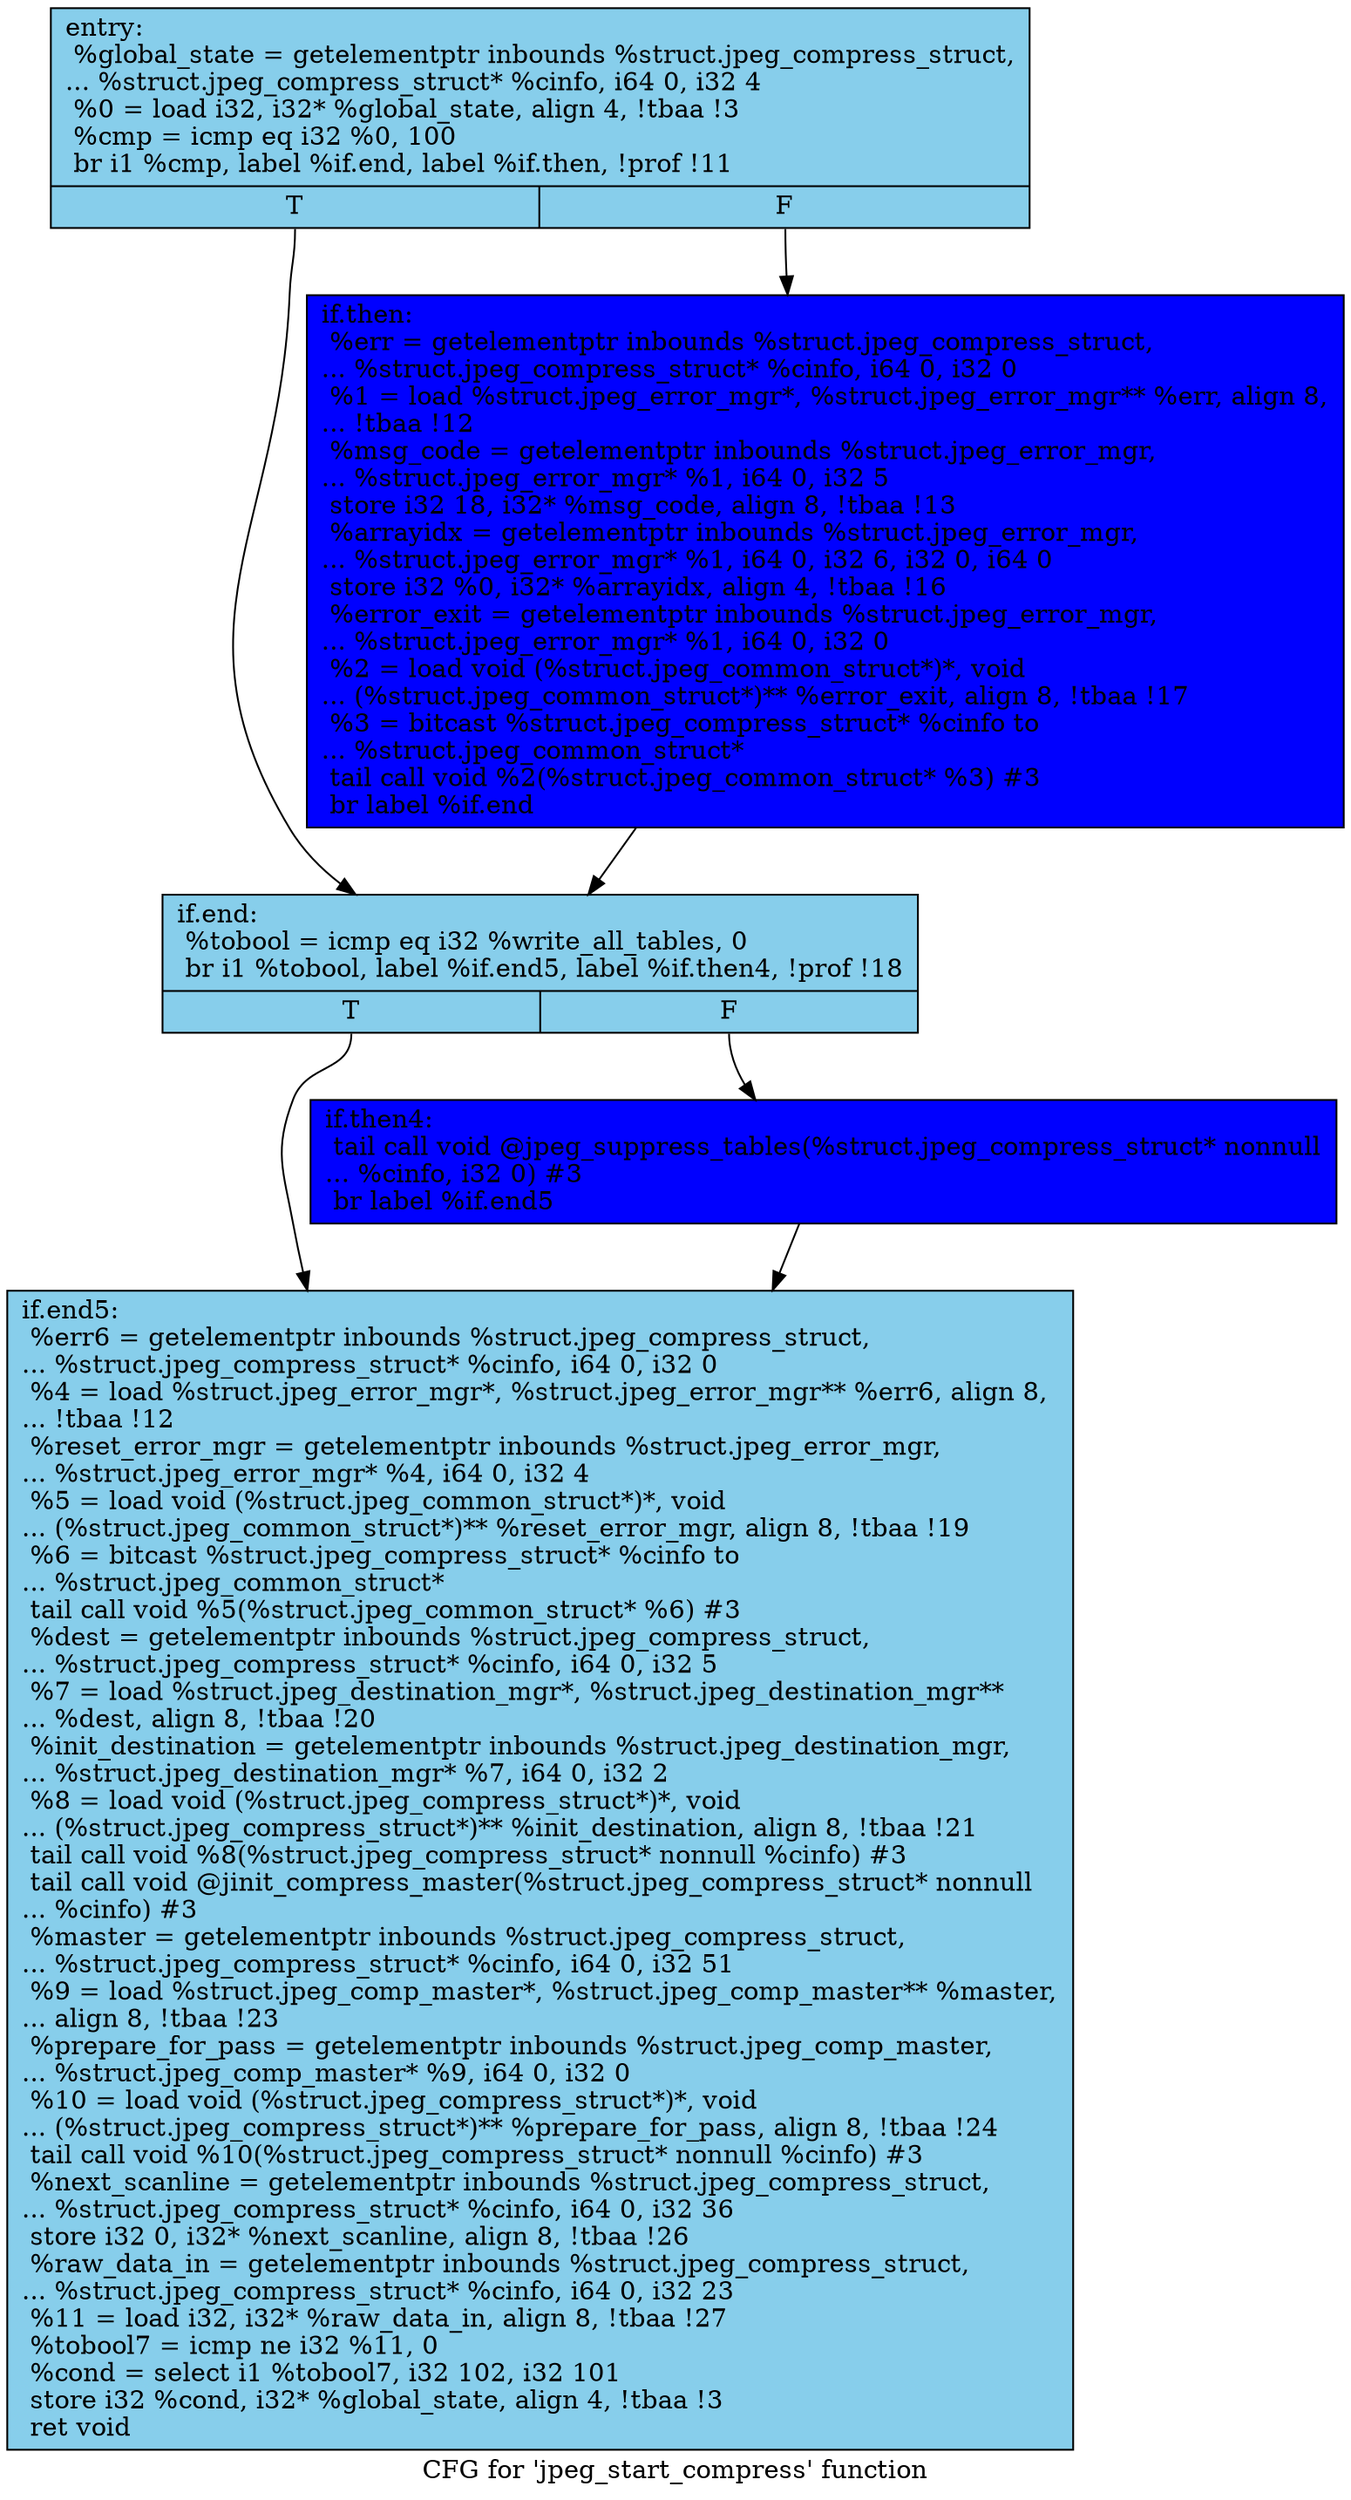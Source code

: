 digraph "CFG for 'jpeg_start_compress' function" {
	label="CFG for 'jpeg_start_compress' function";

	Node0x531c5f0 [shape=record, style = filled, fillcolor = skyblue, label="{entry:\l  %global_state = getelementptr inbounds %struct.jpeg_compress_struct,\l... %struct.jpeg_compress_struct* %cinfo, i64 0, i32 4\l  %0 = load i32, i32* %global_state, align 4, !tbaa !3\l  %cmp = icmp eq i32 %0, 100\l  br i1 %cmp, label %if.end, label %if.then, !prof !11\l|{<s0>T|<s1>F}}"];
	Node0x531c5f0:s0 -> Node0x531dff0;
	Node0x531c5f0:s1 -> Node0x531e0c0;
	Node0x531e0c0 [shape=record, style = filled, fillcolor = blue, label="{if.then:                                          \l  %err = getelementptr inbounds %struct.jpeg_compress_struct,\l... %struct.jpeg_compress_struct* %cinfo, i64 0, i32 0\l  %1 = load %struct.jpeg_error_mgr*, %struct.jpeg_error_mgr** %err, align 8,\l... !tbaa !12\l  %msg_code = getelementptr inbounds %struct.jpeg_error_mgr,\l... %struct.jpeg_error_mgr* %1, i64 0, i32 5\l  store i32 18, i32* %msg_code, align 8, !tbaa !13\l  %arrayidx = getelementptr inbounds %struct.jpeg_error_mgr,\l... %struct.jpeg_error_mgr* %1, i64 0, i32 6, i32 0, i64 0\l  store i32 %0, i32* %arrayidx, align 4, !tbaa !16\l  %error_exit = getelementptr inbounds %struct.jpeg_error_mgr,\l... %struct.jpeg_error_mgr* %1, i64 0, i32 0\l  %2 = load void (%struct.jpeg_common_struct*)*, void\l... (%struct.jpeg_common_struct*)** %error_exit, align 8, !tbaa !17\l  %3 = bitcast %struct.jpeg_compress_struct* %cinfo to\l... %struct.jpeg_common_struct*\l  tail call void %2(%struct.jpeg_common_struct* %3) #3\l  br label %if.end\l}"];
	Node0x531e0c0 -> Node0x531dff0;
	Node0x531dff0 [shape=record, style = filled, fillcolor = skyblue, label="{if.end:                                           \l  %tobool = icmp eq i32 %write_all_tables, 0\l  br i1 %tobool, label %if.end5, label %if.then4, !prof !18\l|{<s0>T|<s1>F}}"];
	Node0x531dff0:s0 -> Node0x531f070;
	Node0x531dff0:s1 -> Node0x5318190;
	Node0x5318190 [shape=record, style = filled, fillcolor = blue, label="{if.then4:                                         \l  tail call void @jpeg_suppress_tables(%struct.jpeg_compress_struct* nonnull\l... %cinfo, i32 0) #3\l  br label %if.end5\l}"];
	Node0x5318190 -> Node0x531f070;
	Node0x531f070 [shape=record, style = filled, fillcolor = skyblue, label="{if.end5:                                          \l  %err6 = getelementptr inbounds %struct.jpeg_compress_struct,\l... %struct.jpeg_compress_struct* %cinfo, i64 0, i32 0\l  %4 = load %struct.jpeg_error_mgr*, %struct.jpeg_error_mgr** %err6, align 8,\l... !tbaa !12\l  %reset_error_mgr = getelementptr inbounds %struct.jpeg_error_mgr,\l... %struct.jpeg_error_mgr* %4, i64 0, i32 4\l  %5 = load void (%struct.jpeg_common_struct*)*, void\l... (%struct.jpeg_common_struct*)** %reset_error_mgr, align 8, !tbaa !19\l  %6 = bitcast %struct.jpeg_compress_struct* %cinfo to\l... %struct.jpeg_common_struct*\l  tail call void %5(%struct.jpeg_common_struct* %6) #3\l  %dest = getelementptr inbounds %struct.jpeg_compress_struct,\l... %struct.jpeg_compress_struct* %cinfo, i64 0, i32 5\l  %7 = load %struct.jpeg_destination_mgr*, %struct.jpeg_destination_mgr**\l... %dest, align 8, !tbaa !20\l  %init_destination = getelementptr inbounds %struct.jpeg_destination_mgr,\l... %struct.jpeg_destination_mgr* %7, i64 0, i32 2\l  %8 = load void (%struct.jpeg_compress_struct*)*, void\l... (%struct.jpeg_compress_struct*)** %init_destination, align 8, !tbaa !21\l  tail call void %8(%struct.jpeg_compress_struct* nonnull %cinfo) #3\l  tail call void @jinit_compress_master(%struct.jpeg_compress_struct* nonnull\l... %cinfo) #3\l  %master = getelementptr inbounds %struct.jpeg_compress_struct,\l... %struct.jpeg_compress_struct* %cinfo, i64 0, i32 51\l  %9 = load %struct.jpeg_comp_master*, %struct.jpeg_comp_master** %master,\l... align 8, !tbaa !23\l  %prepare_for_pass = getelementptr inbounds %struct.jpeg_comp_master,\l... %struct.jpeg_comp_master* %9, i64 0, i32 0\l  %10 = load void (%struct.jpeg_compress_struct*)*, void\l... (%struct.jpeg_compress_struct*)** %prepare_for_pass, align 8, !tbaa !24\l  tail call void %10(%struct.jpeg_compress_struct* nonnull %cinfo) #3\l  %next_scanline = getelementptr inbounds %struct.jpeg_compress_struct,\l... %struct.jpeg_compress_struct* %cinfo, i64 0, i32 36\l  store i32 0, i32* %next_scanline, align 8, !tbaa !26\l  %raw_data_in = getelementptr inbounds %struct.jpeg_compress_struct,\l... %struct.jpeg_compress_struct* %cinfo, i64 0, i32 23\l  %11 = load i32, i32* %raw_data_in, align 8, !tbaa !27\l  %tobool7 = icmp ne i32 %11, 0\l  %cond = select i1 %tobool7, i32 102, i32 101\l  store i32 %cond, i32* %global_state, align 4, !tbaa !3\l  ret void\l}"];
}
